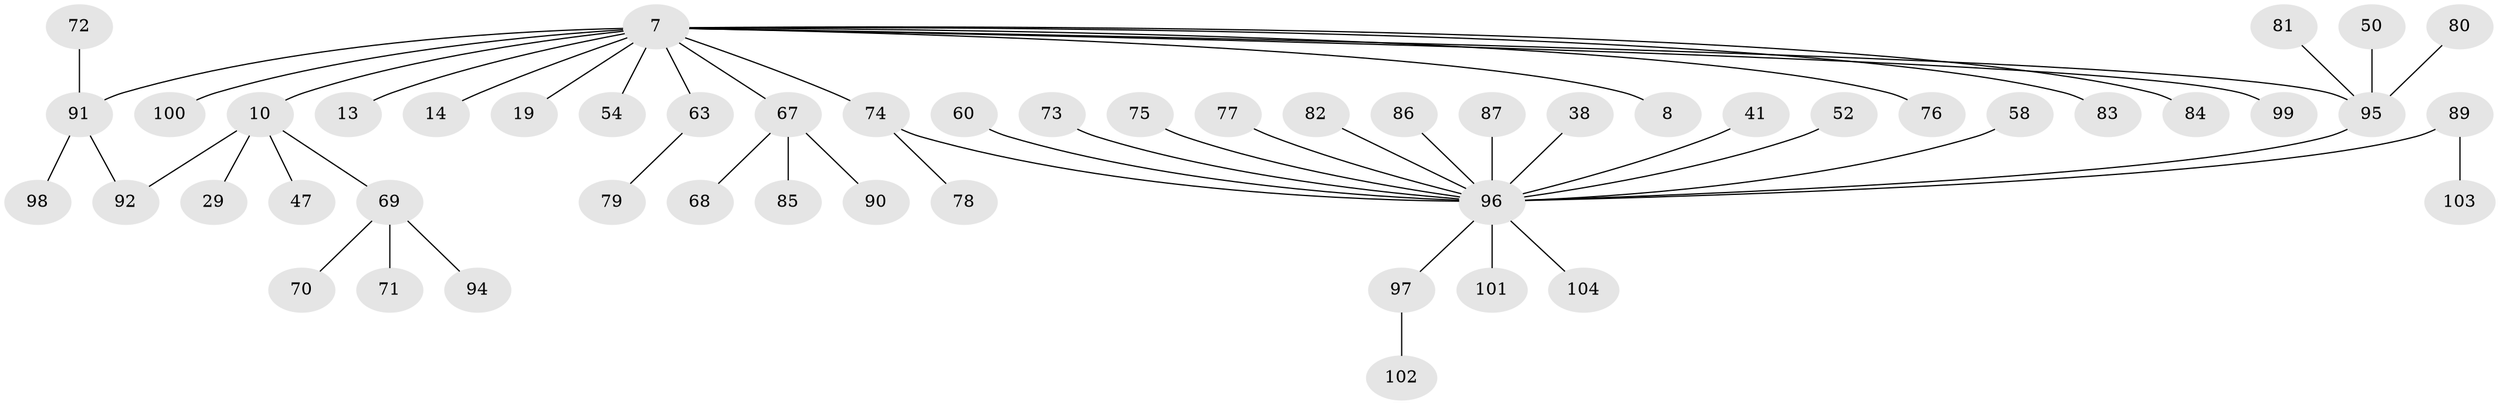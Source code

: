// original degree distribution, {8: 0.019230769230769232, 2: 0.2692307692307692, 9: 0.009615384615384616, 3: 0.04807692307692308, 6: 0.009615384615384616, 4: 0.057692307692307696, 18: 0.009615384615384616, 1: 0.5480769230769231, 5: 0.028846153846153848}
// Generated by graph-tools (version 1.1) at 2025/48/03/09/25 04:48:53]
// undirected, 52 vertices, 53 edges
graph export_dot {
graph [start="1"]
  node [color=gray90,style=filled];
  7;
  8;
  10 [super="+9"];
  13;
  14;
  19 [super="+16"];
  29;
  38;
  41;
  47 [super="+44"];
  50;
  52;
  54 [super="+24"];
  58;
  60;
  63;
  67 [super="+40+42+46+61+49+57"];
  68;
  69 [super="+23+39+45+48+56"];
  70;
  71;
  72 [super="+59"];
  73;
  74 [super="+4+2+32+33+51+66"];
  75;
  76;
  77;
  78;
  79;
  80;
  81;
  82;
  83;
  84;
  85;
  86;
  87;
  89;
  90;
  91 [super="+88"];
  92;
  94;
  95 [super="+64+93"];
  96 [super="+22+62+43+15+20+31+35+26+34+55+37"];
  97;
  98;
  99;
  100;
  101;
  102;
  103;
  104;
  7 -- 8;
  7 -- 10 [weight=2];
  7 -- 13;
  7 -- 14;
  7 -- 63;
  7 -- 76;
  7 -- 83;
  7 -- 84;
  7 -- 91 [weight=2];
  7 -- 99;
  7 -- 100;
  7 -- 19;
  7 -- 54;
  7 -- 74;
  7 -- 95;
  7 -- 67;
  10 -- 29;
  10 -- 92;
  10 -- 69;
  10 -- 47;
  38 -- 96;
  41 -- 96;
  50 -- 95;
  52 -- 96;
  58 -- 96;
  60 -- 96;
  63 -- 79;
  67 -- 85;
  67 -- 90;
  67 -- 68;
  69 -- 71;
  69 -- 70;
  69 -- 94;
  72 -- 91;
  73 -- 96;
  74 -- 96;
  74 -- 78;
  75 -- 96;
  77 -- 96;
  80 -- 95;
  81 -- 95;
  82 -- 96;
  86 -- 96;
  87 -- 96;
  89 -- 103;
  89 -- 96;
  91 -- 98;
  91 -- 92;
  95 -- 96 [weight=2];
  96 -- 101;
  96 -- 97;
  96 -- 104;
  97 -- 102;
}
